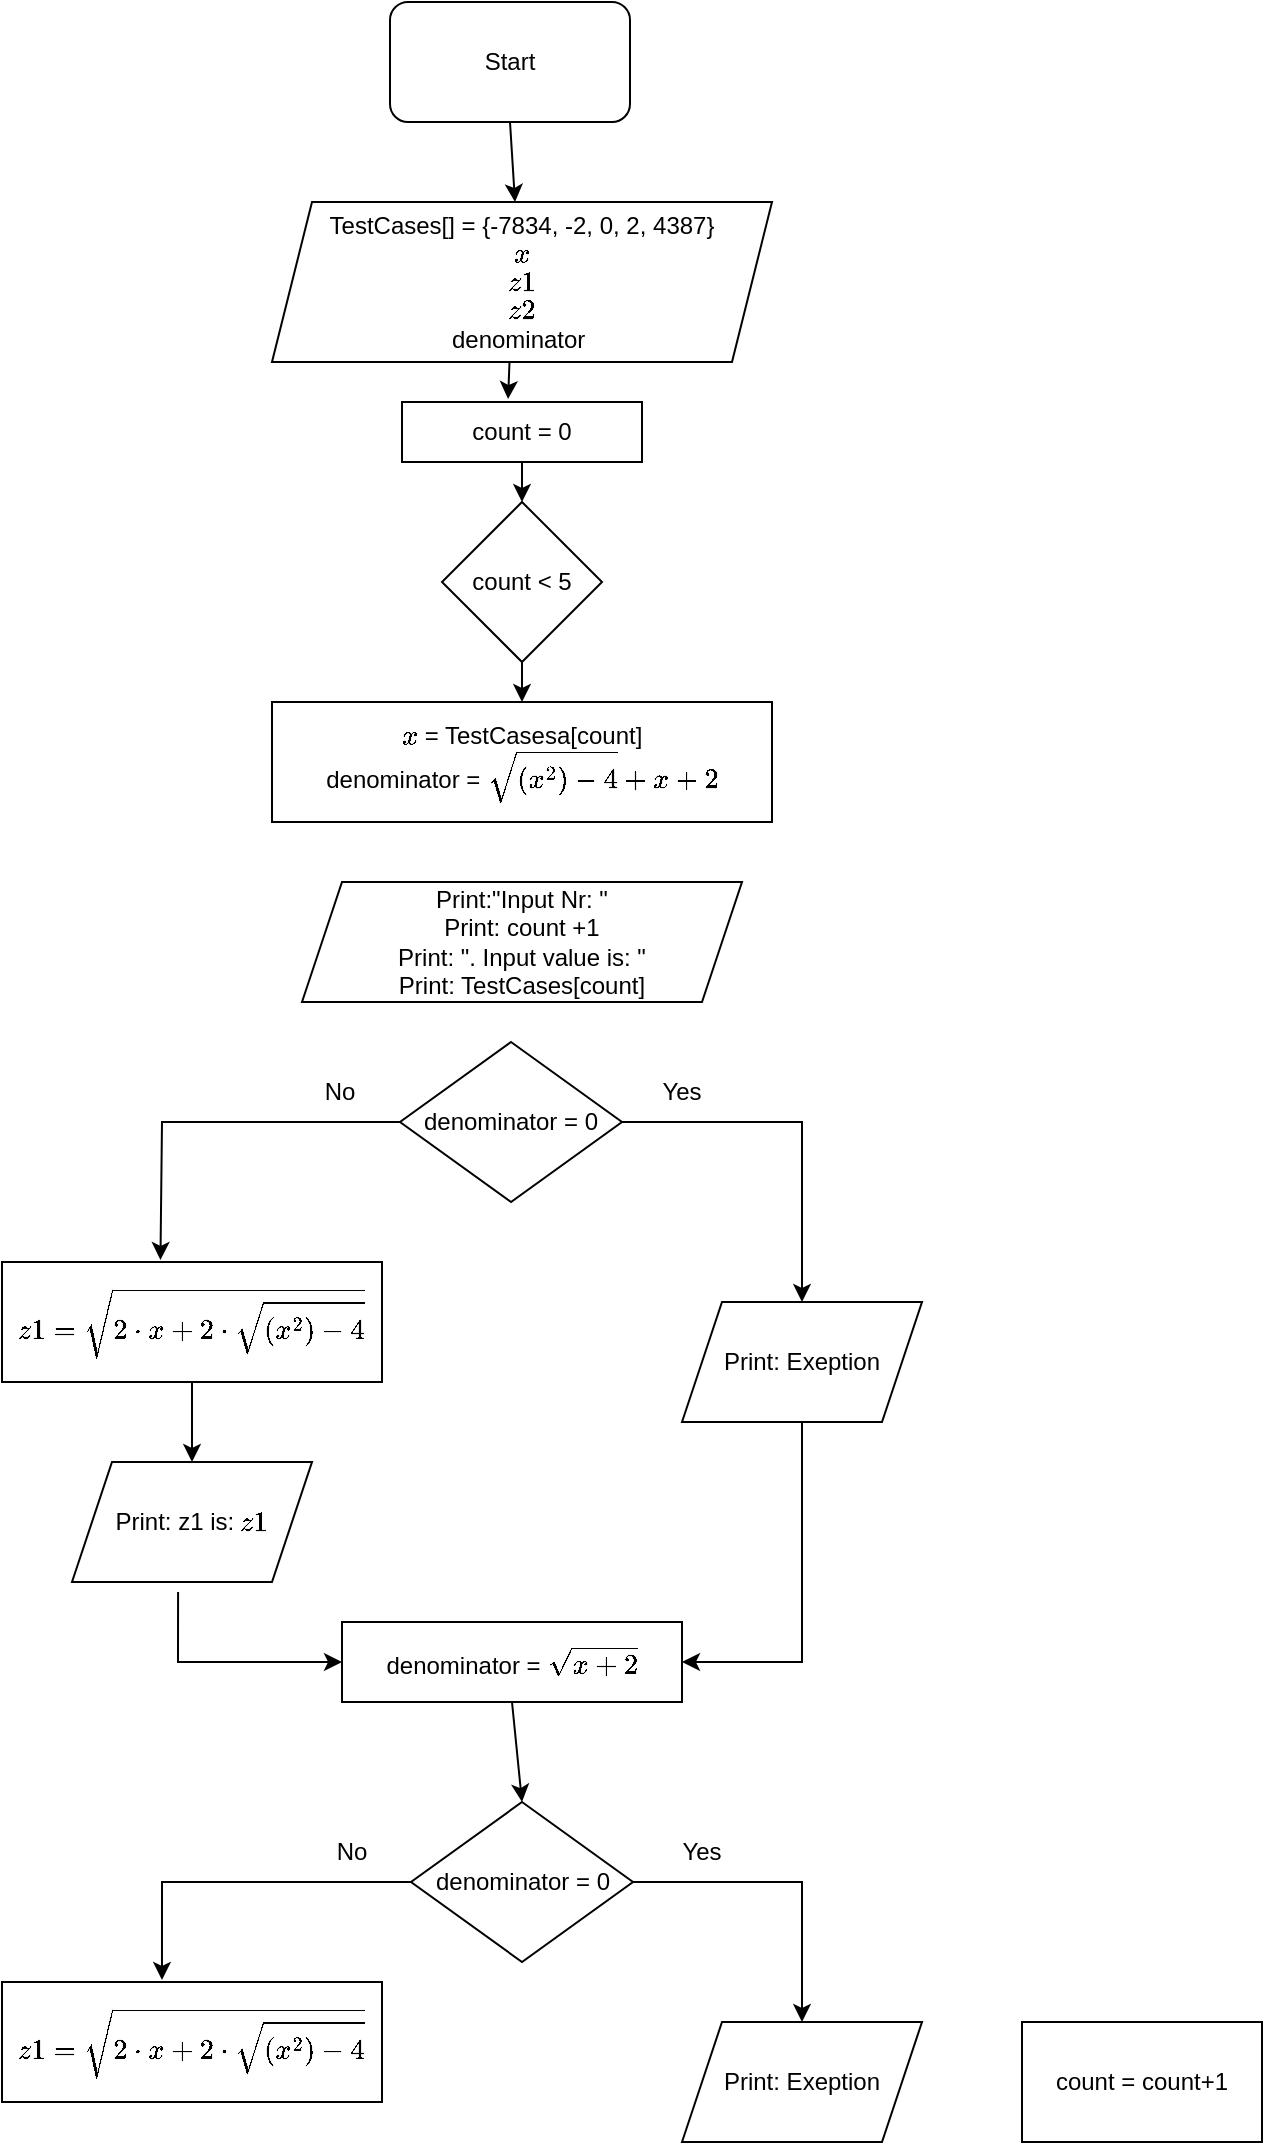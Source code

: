 <mxfile version="22.0.8" type="github">
  <diagram name="Page-1" id="uwX-0Uft41n9snrs1WHI">
    <mxGraphModel dx="1434" dy="758" grid="1" gridSize="10" guides="1" tooltips="1" connect="1" arrows="1" fold="1" page="1" pageScale="1" pageWidth="827" pageHeight="1169" math="1" shadow="0">
      <root>
        <mxCell id="0" />
        <mxCell id="1" parent="0" />
        <mxCell id="ijZUeoPcKcF7YOUvLgaa-1" value="Start" style="rounded=1;whiteSpace=wrap;html=1;" vertex="1" parent="1">
          <mxGeometry x="354" y="10" width="120" height="60" as="geometry" />
        </mxCell>
        <mxCell id="ijZUeoPcKcF7YOUvLgaa-3" value="" style="endArrow=classic;html=1;rounded=0;exitX=0.5;exitY=1;exitDx=0;exitDy=0;entryX=0.486;entryY=0;entryDx=0;entryDy=0;entryPerimeter=0;" edge="1" parent="1" source="ijZUeoPcKcF7YOUvLgaa-1" target="ijZUeoPcKcF7YOUvLgaa-5">
          <mxGeometry width="50" height="50" relative="1" as="geometry">
            <mxPoint x="419.71" y="70" as="sourcePoint" />
            <mxPoint x="419.71" y="140" as="targetPoint" />
          </mxGeometry>
        </mxCell>
        <mxCell id="ijZUeoPcKcF7YOUvLgaa-5" value="TestCases[] = {-7834, -2, 0, 2, 4387}&lt;br&gt;`x`&lt;br&gt;`z1`&lt;br&gt;`z2`&lt;br&gt;denominator&amp;nbsp;" style="shape=parallelogram;perimeter=parallelogramPerimeter;whiteSpace=wrap;html=1;fixedSize=1;" vertex="1" parent="1">
          <mxGeometry x="295" y="110" width="250" height="80" as="geometry" />
        </mxCell>
        <mxCell id="ijZUeoPcKcF7YOUvLgaa-6" value="count = 0" style="rounded=0;whiteSpace=wrap;html=1;" vertex="1" parent="1">
          <mxGeometry x="360" y="210" width="120" height="30" as="geometry" />
        </mxCell>
        <mxCell id="ijZUeoPcKcF7YOUvLgaa-7" value="" style="endArrow=classic;html=1;rounded=0;exitX=0.475;exitY=1;exitDx=0;exitDy=0;exitPerimeter=0;entryX=0.442;entryY=-0.05;entryDx=0;entryDy=0;entryPerimeter=0;" edge="1" parent="1" source="ijZUeoPcKcF7YOUvLgaa-5" target="ijZUeoPcKcF7YOUvLgaa-6">
          <mxGeometry width="50" height="50" relative="1" as="geometry">
            <mxPoint x="390" y="220" as="sourcePoint" />
            <mxPoint x="440" y="170" as="targetPoint" />
          </mxGeometry>
        </mxCell>
        <mxCell id="ijZUeoPcKcF7YOUvLgaa-8" value="`x` = TestCasesa[count]&lt;br&gt;denominator = `sqrt((x^2)-4)+x+2`" style="rounded=0;whiteSpace=wrap;html=1;" vertex="1" parent="1">
          <mxGeometry x="295" y="360" width="250" height="60" as="geometry" />
        </mxCell>
        <mxCell id="ijZUeoPcKcF7YOUvLgaa-10" value="count &amp;lt; 5" style="rhombus;whiteSpace=wrap;html=1;" vertex="1" parent="1">
          <mxGeometry x="380" y="260" width="80" height="80" as="geometry" />
        </mxCell>
        <mxCell id="ijZUeoPcKcF7YOUvLgaa-11" value="denominator = 0" style="rhombus;whiteSpace=wrap;html=1;" vertex="1" parent="1">
          <mxGeometry x="359" y="530" width="111" height="80" as="geometry" />
        </mxCell>
        <mxCell id="ijZUeoPcKcF7YOUvLgaa-12" value="Print:&quot;Input Nr: &quot;&lt;br&gt;Print: count +1&lt;br&gt;Print: &quot;. Input value is: &quot;&lt;br&gt;Print: TestCases[count]" style="shape=parallelogram;perimeter=parallelogramPerimeter;whiteSpace=wrap;html=1;fixedSize=1;" vertex="1" parent="1">
          <mxGeometry x="310" y="450" width="220" height="60" as="geometry" />
        </mxCell>
        <mxCell id="ijZUeoPcKcF7YOUvLgaa-14" value="" style="endArrow=classic;html=1;rounded=0;exitX=1;exitY=0.5;exitDx=0;exitDy=0;entryX=0.5;entryY=0;entryDx=0;entryDy=0;" edge="1" parent="1" source="ijZUeoPcKcF7YOUvLgaa-11" target="ijZUeoPcKcF7YOUvLgaa-18">
          <mxGeometry width="50" height="50" relative="1" as="geometry">
            <mxPoint x="460" y="575" as="sourcePoint" />
            <mxPoint x="560" y="640" as="targetPoint" />
            <Array as="points">
              <mxPoint x="560" y="570" />
            </Array>
          </mxGeometry>
        </mxCell>
        <mxCell id="ijZUeoPcKcF7YOUvLgaa-15" value="" style="endArrow=classic;html=1;rounded=0;exitX=0;exitY=0.5;exitDx=0;exitDy=0;entryX=0.417;entryY=-0.017;entryDx=0;entryDy=0;entryPerimeter=0;" edge="1" parent="1" source="ijZUeoPcKcF7YOUvLgaa-11" target="ijZUeoPcKcF7YOUvLgaa-19">
          <mxGeometry width="50" height="50" relative="1" as="geometry">
            <mxPoint x="340" y="500" as="sourcePoint" />
            <mxPoint x="280" y="650" as="targetPoint" />
            <Array as="points">
              <mxPoint x="240" y="570" />
            </Array>
          </mxGeometry>
        </mxCell>
        <mxCell id="ijZUeoPcKcF7YOUvLgaa-16" value="Yes" style="text;html=1;strokeColor=none;fillColor=none;align=center;verticalAlign=middle;whiteSpace=wrap;rounded=0;" vertex="1" parent="1">
          <mxGeometry x="470" y="540" width="60" height="30" as="geometry" />
        </mxCell>
        <mxCell id="ijZUeoPcKcF7YOUvLgaa-17" value="No" style="text;html=1;strokeColor=none;fillColor=none;align=center;verticalAlign=middle;whiteSpace=wrap;rounded=0;" vertex="1" parent="1">
          <mxGeometry x="299" y="540" width="60" height="30" as="geometry" />
        </mxCell>
        <mxCell id="ijZUeoPcKcF7YOUvLgaa-18" value="Print: Exeption" style="shape=parallelogram;perimeter=parallelogramPerimeter;whiteSpace=wrap;html=1;fixedSize=1;" vertex="1" parent="1">
          <mxGeometry x="500" y="660" width="120" height="60" as="geometry" />
        </mxCell>
        <mxCell id="ijZUeoPcKcF7YOUvLgaa-19" value="`z1 = sqrt(2*x + 2*sqrt((x^2)-4)) `" style="rounded=0;whiteSpace=wrap;html=1;" vertex="1" parent="1">
          <mxGeometry x="160" y="640" width="190" height="60" as="geometry" />
        </mxCell>
        <mxCell id="ijZUeoPcKcF7YOUvLgaa-20" value="Print: z1 is: `z1`" style="shape=parallelogram;perimeter=parallelogramPerimeter;whiteSpace=wrap;html=1;fixedSize=1;" vertex="1" parent="1">
          <mxGeometry x="195" y="740" width="120" height="60" as="geometry" />
        </mxCell>
        <mxCell id="ijZUeoPcKcF7YOUvLgaa-21" value="" style="endArrow=classic;html=1;rounded=0;exitX=0.5;exitY=1;exitDx=0;exitDy=0;entryX=0.5;entryY=0;entryDx=0;entryDy=0;" edge="1" parent="1" source="ijZUeoPcKcF7YOUvLgaa-19" target="ijZUeoPcKcF7YOUvLgaa-20">
          <mxGeometry width="50" height="50" relative="1" as="geometry">
            <mxPoint x="330" y="690" as="sourcePoint" />
            <mxPoint x="380" y="640" as="targetPoint" />
          </mxGeometry>
        </mxCell>
        <mxCell id="ijZUeoPcKcF7YOUvLgaa-22" value="" style="endArrow=classic;html=1;rounded=0;exitX=0.5;exitY=1;exitDx=0;exitDy=0;entryX=1;entryY=0.5;entryDx=0;entryDy=0;" edge="1" parent="1" source="ijZUeoPcKcF7YOUvLgaa-18" target="ijZUeoPcKcF7YOUvLgaa-23">
          <mxGeometry width="50" height="50" relative="1" as="geometry">
            <mxPoint x="330" y="690" as="sourcePoint" />
            <mxPoint x="560" y="990" as="targetPoint" />
            <Array as="points">
              <mxPoint x="560" y="840" />
            </Array>
          </mxGeometry>
        </mxCell>
        <mxCell id="ijZUeoPcKcF7YOUvLgaa-23" value="denominator = `sqrt(x+2)`" style="rounded=0;whiteSpace=wrap;html=1;" vertex="1" parent="1">
          <mxGeometry x="330" y="820" width="170" height="40" as="geometry" />
        </mxCell>
        <mxCell id="ijZUeoPcKcF7YOUvLgaa-24" value="" style="endArrow=classic;html=1;rounded=0;exitX=0.442;exitY=1.083;exitDx=0;exitDy=0;exitPerimeter=0;entryX=0;entryY=0.5;entryDx=0;entryDy=0;" edge="1" parent="1" source="ijZUeoPcKcF7YOUvLgaa-20" target="ijZUeoPcKcF7YOUvLgaa-23">
          <mxGeometry width="50" height="50" relative="1" as="geometry">
            <mxPoint x="330" y="690" as="sourcePoint" />
            <mxPoint x="280" y="980" as="targetPoint" />
            <Array as="points">
              <mxPoint x="248" y="840" />
            </Array>
          </mxGeometry>
        </mxCell>
        <mxCell id="ijZUeoPcKcF7YOUvLgaa-25" value="denominator = 0" style="rhombus;whiteSpace=wrap;html=1;" vertex="1" parent="1">
          <mxGeometry x="364.5" y="910" width="111" height="80" as="geometry" />
        </mxCell>
        <mxCell id="ijZUeoPcKcF7YOUvLgaa-26" value="" style="endArrow=classic;html=1;rounded=0;exitX=1;exitY=0.5;exitDx=0;exitDy=0;entryX=0.5;entryY=0;entryDx=0;entryDy=0;" edge="1" parent="1" source="ijZUeoPcKcF7YOUvLgaa-25" target="ijZUeoPcKcF7YOUvLgaa-30">
          <mxGeometry width="50" height="50" relative="1" as="geometry">
            <mxPoint x="480" y="995" as="sourcePoint" />
            <mxPoint x="580" y="1060" as="targetPoint" />
            <Array as="points">
              <mxPoint x="560" y="950" />
            </Array>
          </mxGeometry>
        </mxCell>
        <mxCell id="ijZUeoPcKcF7YOUvLgaa-27" value="" style="endArrow=classic;html=1;rounded=0;exitX=0;exitY=0.5;exitDx=0;exitDy=0;entryX=0.421;entryY=-0.017;entryDx=0;entryDy=0;entryPerimeter=0;" edge="1" parent="1" source="ijZUeoPcKcF7YOUvLgaa-25" target="ijZUeoPcKcF7YOUvLgaa-32">
          <mxGeometry width="50" height="50" relative="1" as="geometry">
            <mxPoint x="360" y="920" as="sourcePoint" />
            <mxPoint x="240" y="1010" as="targetPoint" />
            <Array as="points">
              <mxPoint x="240" y="950" />
            </Array>
          </mxGeometry>
        </mxCell>
        <mxCell id="ijZUeoPcKcF7YOUvLgaa-28" value="Yes" style="text;html=1;strokeColor=none;fillColor=none;align=center;verticalAlign=middle;whiteSpace=wrap;rounded=0;" vertex="1" parent="1">
          <mxGeometry x="480" y="920" width="60" height="30" as="geometry" />
        </mxCell>
        <mxCell id="ijZUeoPcKcF7YOUvLgaa-29" value="No" style="text;html=1;strokeColor=none;fillColor=none;align=center;verticalAlign=middle;whiteSpace=wrap;rounded=0;" vertex="1" parent="1">
          <mxGeometry x="304.5" y="920" width="60" height="30" as="geometry" />
        </mxCell>
        <mxCell id="ijZUeoPcKcF7YOUvLgaa-30" value="Print: Exeption" style="shape=parallelogram;perimeter=parallelogramPerimeter;whiteSpace=wrap;html=1;fixedSize=1;" vertex="1" parent="1">
          <mxGeometry x="500" y="1020" width="120" height="60" as="geometry" />
        </mxCell>
        <mxCell id="ijZUeoPcKcF7YOUvLgaa-32" value="`z1 = sqrt(2*x + 2*sqrt((x^2)-4)) `" style="rounded=0;whiteSpace=wrap;html=1;" vertex="1" parent="1">
          <mxGeometry x="160" y="1000" width="190" height="60" as="geometry" />
        </mxCell>
        <mxCell id="ijZUeoPcKcF7YOUvLgaa-33" value="" style="endArrow=classic;html=1;rounded=0;exitX=0.5;exitY=1;exitDx=0;exitDy=0;entryX=0.5;entryY=0;entryDx=0;entryDy=0;" edge="1" parent="1" source="ijZUeoPcKcF7YOUvLgaa-23" target="ijZUeoPcKcF7YOUvLgaa-25">
          <mxGeometry width="50" height="50" relative="1" as="geometry">
            <mxPoint x="330" y="750" as="sourcePoint" />
            <mxPoint x="380" y="700" as="targetPoint" />
          </mxGeometry>
        </mxCell>
        <mxCell id="ijZUeoPcKcF7YOUvLgaa-36" value="" style="endArrow=classic;html=1;rounded=0;exitX=0.5;exitY=1;exitDx=0;exitDy=0;entryX=0.5;entryY=0;entryDx=0;entryDy=0;" edge="1" parent="1" source="ijZUeoPcKcF7YOUvLgaa-6" target="ijZUeoPcKcF7YOUvLgaa-10">
          <mxGeometry width="50" height="50" relative="1" as="geometry">
            <mxPoint x="330" y="350" as="sourcePoint" />
            <mxPoint x="380" y="300" as="targetPoint" />
          </mxGeometry>
        </mxCell>
        <mxCell id="ijZUeoPcKcF7YOUvLgaa-38" value="" style="endArrow=classic;html=1;rounded=0;exitX=0.5;exitY=1;exitDx=0;exitDy=0;entryX=0.5;entryY=0;entryDx=0;entryDy=0;" edge="1" parent="1" source="ijZUeoPcKcF7YOUvLgaa-10" target="ijZUeoPcKcF7YOUvLgaa-8">
          <mxGeometry width="50" height="50" relative="1" as="geometry">
            <mxPoint x="330" y="350" as="sourcePoint" />
            <mxPoint x="380" y="300" as="targetPoint" />
          </mxGeometry>
        </mxCell>
        <mxCell id="ijZUeoPcKcF7YOUvLgaa-39" value="count = count+1" style="rounded=0;whiteSpace=wrap;html=1;" vertex="1" parent="1">
          <mxGeometry x="670" y="1020" width="120" height="60" as="geometry" />
        </mxCell>
      </root>
    </mxGraphModel>
  </diagram>
</mxfile>
